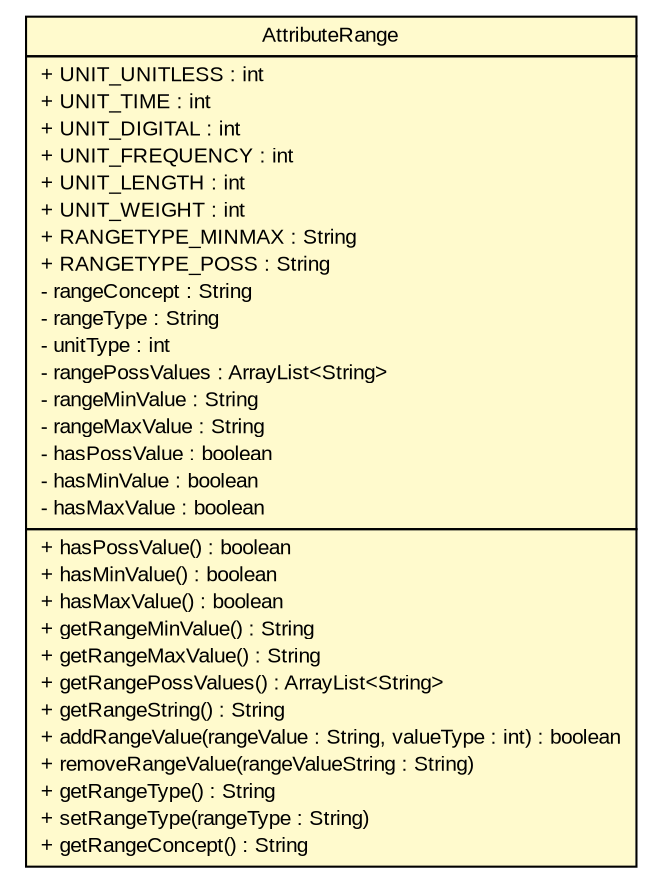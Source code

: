 #!/usr/local/bin/dot
#
# Class diagram 
# Generated by UMLGraph version 5.2 (http://www.umlgraph.org/)
#

digraph G {
	edge [fontname="arial",fontsize=10,labelfontname="arial",labelfontsize=10];
	node [fontname="arial",fontsize=10,shape=plaintext];
	nodesep=0.25;
	ranksep=0.5;
	// tud.iir.knowledge.AttributeRange
	c45039 [label=<<table title="tud.iir.knowledge.AttributeRange" border="0" cellborder="1" cellspacing="0" cellpadding="2" port="p" bgcolor="lemonChiffon" href="./AttributeRange.html">
		<tr><td><table border="0" cellspacing="0" cellpadding="1">
<tr><td align="center" balign="center"> AttributeRange </td></tr>
		</table></td></tr>
		<tr><td><table border="0" cellspacing="0" cellpadding="1">
<tr><td align="left" balign="left"> + UNIT_UNITLESS : int </td></tr>
<tr><td align="left" balign="left"> + UNIT_TIME : int </td></tr>
<tr><td align="left" balign="left"> + UNIT_DIGITAL : int </td></tr>
<tr><td align="left" balign="left"> + UNIT_FREQUENCY : int </td></tr>
<tr><td align="left" balign="left"> + UNIT_LENGTH : int </td></tr>
<tr><td align="left" balign="left"> + UNIT_WEIGHT : int </td></tr>
<tr><td align="left" balign="left"> + RANGETYPE_MINMAX : String </td></tr>
<tr><td align="left" balign="left"> + RANGETYPE_POSS : String </td></tr>
<tr><td align="left" balign="left"> - rangeConcept : String </td></tr>
<tr><td align="left" balign="left"> - rangeType : String </td></tr>
<tr><td align="left" balign="left"> - unitType : int </td></tr>
<tr><td align="left" balign="left"> - rangePossValues : ArrayList&lt;String&gt; </td></tr>
<tr><td align="left" balign="left"> - rangeMinValue : String </td></tr>
<tr><td align="left" balign="left"> - rangeMaxValue : String </td></tr>
<tr><td align="left" balign="left"> - hasPossValue : boolean </td></tr>
<tr><td align="left" balign="left"> - hasMinValue : boolean </td></tr>
<tr><td align="left" balign="left"> - hasMaxValue : boolean </td></tr>
		</table></td></tr>
		<tr><td><table border="0" cellspacing="0" cellpadding="1">
<tr><td align="left" balign="left"> + hasPossValue() : boolean </td></tr>
<tr><td align="left" balign="left"> + hasMinValue() : boolean </td></tr>
<tr><td align="left" balign="left"> + hasMaxValue() : boolean </td></tr>
<tr><td align="left" balign="left"> + getRangeMinValue() : String </td></tr>
<tr><td align="left" balign="left"> + getRangeMaxValue() : String </td></tr>
<tr><td align="left" balign="left"> + getRangePossValues() : ArrayList&lt;String&gt; </td></tr>
<tr><td align="left" balign="left"> + getRangeString() : String </td></tr>
<tr><td align="left" balign="left"> + addRangeValue(rangeValue : String, valueType : int) : boolean </td></tr>
<tr><td align="left" balign="left"> + removeRangeValue(rangeValueString : String) </td></tr>
<tr><td align="left" balign="left"> + getRangeType() : String </td></tr>
<tr><td align="left" balign="left"> + setRangeType(rangeType : String) </td></tr>
<tr><td align="left" balign="left"> + getRangeConcept() : String </td></tr>
		</table></td></tr>
		</table>>, fontname="arial", fontcolor="black", fontsize=10.0];
}

